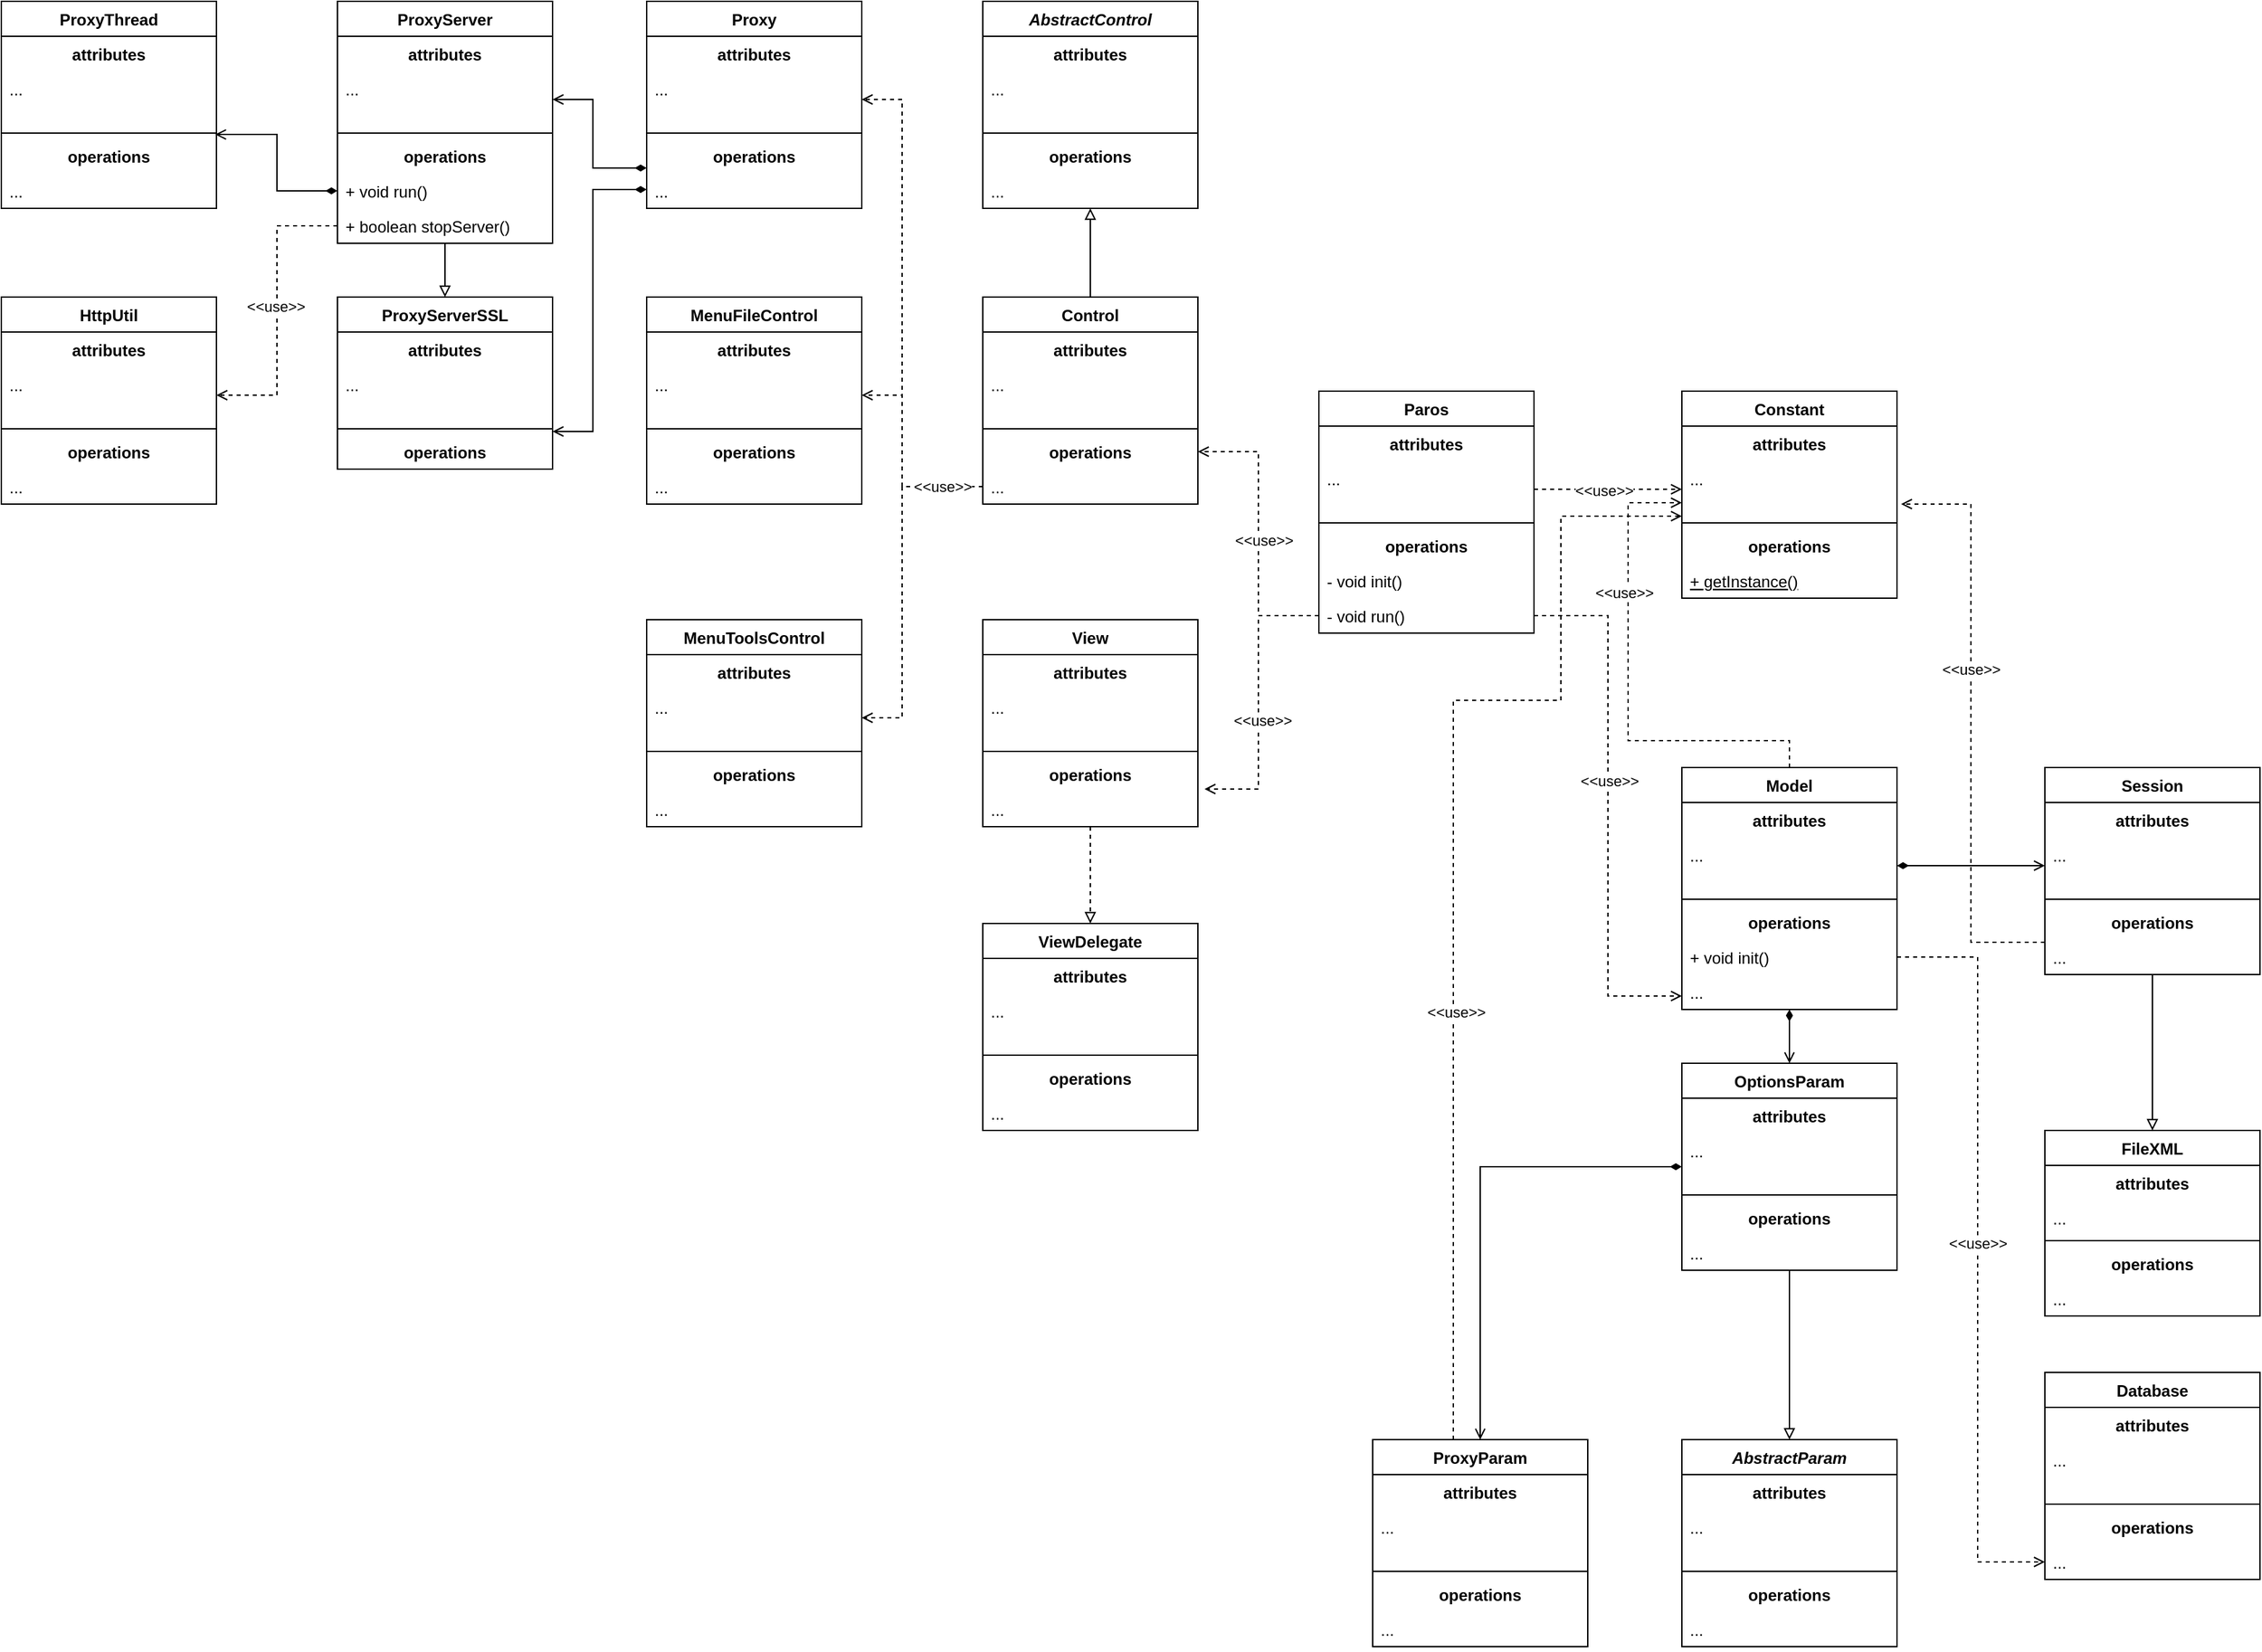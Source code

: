 <mxfile version="15.2.5" type="device"><diagram id="C5RBs43oDa-KdzZeNtuy" name="Page-1"><mxGraphModel dx="2840" dy="764" grid="1" gridSize="10" guides="1" tooltips="1" connect="1" arrows="1" fold="1" page="1" pageScale="1" pageWidth="827" pageHeight="1169" math="0" shadow="0"><root><mxCell id="WIyWlLk6GJQsqaUBKTNV-0"/><mxCell id="WIyWlLk6GJQsqaUBKTNV-1" parent="WIyWlLk6GJQsqaUBKTNV-0"/><mxCell id="csL2MOPnCVE3GumcMvt7-10" value="Paros" style="swimlane;fontStyle=1;align=center;verticalAlign=top;childLayout=stackLayout;horizontal=1;startSize=26;horizontalStack=0;resizeParent=1;resizeParentMax=0;resizeLast=0;collapsible=1;marginBottom=0;" parent="WIyWlLk6GJQsqaUBKTNV-1" vertex="1"><mxGeometry x="40" y="330" width="160" height="180" as="geometry"/></mxCell><mxCell id="csL2MOPnCVE3GumcMvt7-14" value="attributes" style="text;align=center;fontStyle=1;verticalAlign=middle;spacingLeft=3;spacingRight=3;strokeColor=none;rotatable=0;points=[[0,0.5],[1,0.5]];portConstraint=eastwest;" parent="csL2MOPnCVE3GumcMvt7-10" vertex="1"><mxGeometry y="26" width="160" height="26" as="geometry"/></mxCell><mxCell id="csL2MOPnCVE3GumcMvt7-18" value="..." style="text;strokeColor=none;fillColor=none;align=left;verticalAlign=top;spacingLeft=4;spacingRight=4;overflow=hidden;rotatable=0;points=[[0,0.5],[1,0.5]];portConstraint=eastwest;" parent="csL2MOPnCVE3GumcMvt7-10" vertex="1"><mxGeometry y="52" width="160" height="42" as="geometry"/></mxCell><mxCell id="csL2MOPnCVE3GumcMvt7-23" value="" style="line;strokeWidth=1;fillColor=none;align=left;verticalAlign=middle;spacingTop=-1;spacingLeft=3;spacingRight=3;rotatable=0;labelPosition=right;points=[];portConstraint=eastwest;" parent="csL2MOPnCVE3GumcMvt7-10" vertex="1"><mxGeometry y="94" width="160" height="8" as="geometry"/></mxCell><mxCell id="csL2MOPnCVE3GumcMvt7-33" value="operations" style="text;align=center;fontStyle=1;verticalAlign=middle;spacingLeft=3;spacingRight=3;strokeColor=none;rotatable=0;points=[[0,0.5],[1,0.5]];portConstraint=eastwest;" parent="csL2MOPnCVE3GumcMvt7-10" vertex="1"><mxGeometry y="102" width="160" height="26" as="geometry"/></mxCell><mxCell id="csL2MOPnCVE3GumcMvt7-32" value="- void init()" style="text;strokeColor=none;fillColor=none;align=left;verticalAlign=top;spacingLeft=4;spacingRight=4;overflow=hidden;rotatable=0;points=[[0,0.5],[1,0.5]];portConstraint=eastwest;" parent="csL2MOPnCVE3GumcMvt7-10" vertex="1"><mxGeometry y="128" width="160" height="26" as="geometry"/></mxCell><mxCell id="csL2MOPnCVE3GumcMvt7-34" value="- void run()" style="text;strokeColor=none;fillColor=none;align=left;verticalAlign=top;spacingLeft=4;spacingRight=4;overflow=hidden;rotatable=0;points=[[0,0.5],[1,0.5]];portConstraint=eastwest;" parent="csL2MOPnCVE3GumcMvt7-10" vertex="1"><mxGeometry y="154" width="160" height="26" as="geometry"/></mxCell><mxCell id="csL2MOPnCVE3GumcMvt7-36" value="Constant" style="swimlane;fontStyle=1;align=center;verticalAlign=top;childLayout=stackLayout;horizontal=1;startSize=26;horizontalStack=0;resizeParent=1;resizeParentMax=0;resizeLast=0;collapsible=1;marginBottom=0;" parent="WIyWlLk6GJQsqaUBKTNV-1" vertex="1"><mxGeometry x="310" y="330" width="160" height="154" as="geometry"/></mxCell><mxCell id="csL2MOPnCVE3GumcMvt7-37" value="attributes" style="text;align=center;fontStyle=1;verticalAlign=middle;spacingLeft=3;spacingRight=3;strokeColor=none;rotatable=0;points=[[0,0.5],[1,0.5]];portConstraint=eastwest;" parent="csL2MOPnCVE3GumcMvt7-36" vertex="1"><mxGeometry y="26" width="160" height="26" as="geometry"/></mxCell><mxCell id="csL2MOPnCVE3GumcMvt7-39" value="..." style="text;strokeColor=none;fillColor=none;align=left;verticalAlign=top;spacingLeft=4;spacingRight=4;overflow=hidden;rotatable=0;points=[[0,0.5],[1,0.5]];portConstraint=eastwest;" parent="csL2MOPnCVE3GumcMvt7-36" vertex="1"><mxGeometry y="52" width="160" height="42" as="geometry"/></mxCell><mxCell id="csL2MOPnCVE3GumcMvt7-40" value="" style="line;strokeWidth=1;fillColor=none;align=left;verticalAlign=middle;spacingTop=-1;spacingLeft=3;spacingRight=3;rotatable=0;labelPosition=right;points=[];portConstraint=eastwest;" parent="csL2MOPnCVE3GumcMvt7-36" vertex="1"><mxGeometry y="94" width="160" height="8" as="geometry"/></mxCell><mxCell id="csL2MOPnCVE3GumcMvt7-41" value="operations" style="text;align=center;fontStyle=1;verticalAlign=middle;spacingLeft=3;spacingRight=3;strokeColor=none;rotatable=0;points=[[0,0.5],[1,0.5]];portConstraint=eastwest;" parent="csL2MOPnCVE3GumcMvt7-36" vertex="1"><mxGeometry y="102" width="160" height="26" as="geometry"/></mxCell><mxCell id="csL2MOPnCVE3GumcMvt7-42" value="+ getInstance()" style="text;strokeColor=none;fillColor=none;align=left;verticalAlign=top;spacingLeft=4;spacingRight=4;overflow=hidden;rotatable=0;points=[[0,0.5],[1,0.5]];portConstraint=eastwest;fontStyle=4" parent="csL2MOPnCVE3GumcMvt7-36" vertex="1"><mxGeometry y="128" width="160" height="26" as="geometry"/></mxCell><mxCell id="csL2MOPnCVE3GumcMvt7-44" style="edgeStyle=orthogonalEdgeStyle;rounded=0;orthogonalLoop=1;jettySize=auto;html=1;entryX=0;entryY=0.5;entryDx=0;entryDy=0;dashed=1;endArrow=open;endFill=0;" parent="WIyWlLk6GJQsqaUBKTNV-1" source="csL2MOPnCVE3GumcMvt7-18" target="csL2MOPnCVE3GumcMvt7-39" edge="1"><mxGeometry relative="1" as="geometry"/></mxCell><mxCell id="csL2MOPnCVE3GumcMvt7-45" value="&amp;lt;&amp;lt;use&amp;gt;&amp;gt;" style="edgeLabel;html=1;align=center;verticalAlign=middle;resizable=0;points=[];" parent="csL2MOPnCVE3GumcMvt7-44" vertex="1" connectable="0"><mxGeometry x="-0.054" y="-1" relative="1" as="geometry"><mxPoint as="offset"/></mxGeometry></mxCell><mxCell id="csL2MOPnCVE3GumcMvt7-91" style="edgeStyle=orthogonalEdgeStyle;rounded=0;orthogonalLoop=1;jettySize=auto;html=1;entryX=0.5;entryY=0;entryDx=0;entryDy=0;startArrow=diamondThin;startFill=1;endArrow=open;endFill=0;" parent="WIyWlLk6GJQsqaUBKTNV-1" source="csL2MOPnCVE3GumcMvt7-46" target="csL2MOPnCVE3GumcMvt7-83" edge="1"><mxGeometry relative="1" as="geometry"/></mxCell><mxCell id="csL2MOPnCVE3GumcMvt7-92" style="edgeStyle=orthogonalEdgeStyle;rounded=0;orthogonalLoop=1;jettySize=auto;html=1;startArrow=none;startFill=0;endArrow=open;endFill=0;dashed=1;" parent="WIyWlLk6GJQsqaUBKTNV-1" source="csL2MOPnCVE3GumcMvt7-46" edge="1"><mxGeometry relative="1" as="geometry"><mxPoint x="310" y="413" as="targetPoint"/><Array as="points"><mxPoint x="390" y="590"/><mxPoint x="270" y="590"/><mxPoint x="270" y="413"/></Array></mxGeometry></mxCell><mxCell id="csL2MOPnCVE3GumcMvt7-94" value="&amp;lt;&amp;lt;use&amp;gt;&amp;gt;" style="edgeLabel;html=1;align=center;verticalAlign=middle;resizable=0;points=[];" parent="csL2MOPnCVE3GumcMvt7-92" vertex="1" connectable="0"><mxGeometry x="0.503" y="3" relative="1" as="geometry"><mxPoint y="18" as="offset"/></mxGeometry></mxCell><mxCell id="csL2MOPnCVE3GumcMvt7-46" value="Model" style="swimlane;fontStyle=1;align=center;verticalAlign=top;childLayout=stackLayout;horizontal=1;startSize=26;horizontalStack=0;resizeParent=1;resizeParentMax=0;resizeLast=0;collapsible=1;marginBottom=0;" parent="WIyWlLk6GJQsqaUBKTNV-1" vertex="1"><mxGeometry x="310" y="610" width="160" height="180" as="geometry"/></mxCell><mxCell id="csL2MOPnCVE3GumcMvt7-47" value="attributes" style="text;align=center;fontStyle=1;verticalAlign=middle;spacingLeft=3;spacingRight=3;strokeColor=none;rotatable=0;points=[[0,0.5],[1,0.5]];portConstraint=eastwest;" parent="csL2MOPnCVE3GumcMvt7-46" vertex="1"><mxGeometry y="26" width="160" height="26" as="geometry"/></mxCell><mxCell id="csL2MOPnCVE3GumcMvt7-49" value="..." style="text;strokeColor=none;fillColor=none;align=left;verticalAlign=top;spacingLeft=4;spacingRight=4;overflow=hidden;rotatable=0;points=[[0,0.5],[1,0.5]];portConstraint=eastwest;" parent="csL2MOPnCVE3GumcMvt7-46" vertex="1"><mxGeometry y="52" width="160" height="42" as="geometry"/></mxCell><mxCell id="csL2MOPnCVE3GumcMvt7-50" value="" style="line;strokeWidth=1;fillColor=none;align=left;verticalAlign=middle;spacingTop=-1;spacingLeft=3;spacingRight=3;rotatable=0;labelPosition=right;points=[];portConstraint=eastwest;" parent="csL2MOPnCVE3GumcMvt7-46" vertex="1"><mxGeometry y="94" width="160" height="8" as="geometry"/></mxCell><mxCell id="csL2MOPnCVE3GumcMvt7-51" value="operations" style="text;align=center;fontStyle=1;verticalAlign=middle;spacingLeft=3;spacingRight=3;strokeColor=none;rotatable=0;points=[[0,0.5],[1,0.5]];portConstraint=eastwest;" parent="csL2MOPnCVE3GumcMvt7-46" vertex="1"><mxGeometry y="102" width="160" height="26" as="geometry"/></mxCell><mxCell id="csL2MOPnCVE3GumcMvt7-52" value="+ void init()" style="text;strokeColor=none;fillColor=none;align=left;verticalAlign=top;spacingLeft=4;spacingRight=4;overflow=hidden;rotatable=0;points=[[0,0.5],[1,0.5]];portConstraint=eastwest;fontStyle=0" parent="csL2MOPnCVE3GumcMvt7-46" vertex="1"><mxGeometry y="128" width="160" height="26" as="geometry"/></mxCell><mxCell id="csL2MOPnCVE3GumcMvt7-104" value="..." style="text;strokeColor=none;fillColor=none;align=left;verticalAlign=top;spacingLeft=4;spacingRight=4;overflow=hidden;rotatable=0;points=[[0,0.5],[1,0.5]];portConstraint=eastwest;fontStyle=0" parent="csL2MOPnCVE3GumcMvt7-46" vertex="1"><mxGeometry y="154" width="160" height="26" as="geometry"/></mxCell><mxCell id="csL2MOPnCVE3GumcMvt7-54" style="edgeStyle=orthogonalEdgeStyle;rounded=0;orthogonalLoop=1;jettySize=auto;html=1;dashed=1;endArrow=open;endFill=0;" parent="WIyWlLk6GJQsqaUBKTNV-1" source="csL2MOPnCVE3GumcMvt7-34" edge="1"><mxGeometry relative="1" as="geometry"><mxPoint x="310" y="780" as="targetPoint"/><Array as="points"><mxPoint x="255" y="497"/><mxPoint x="255" y="780"/><mxPoint x="310" y="780"/></Array></mxGeometry></mxCell><mxCell id="csL2MOPnCVE3GumcMvt7-55" value="&amp;lt;&amp;lt;use&amp;gt;&amp;gt;" style="edgeLabel;html=1;align=center;verticalAlign=middle;resizable=0;points=[];" parent="csL2MOPnCVE3GumcMvt7-54" vertex="1" connectable="0"><mxGeometry x="-0.093" y="1" relative="1" as="geometry"><mxPoint as="offset"/></mxGeometry></mxCell><mxCell id="csL2MOPnCVE3GumcMvt7-82" style="edgeStyle=orthogonalEdgeStyle;rounded=0;orthogonalLoop=1;jettySize=auto;html=1;entryX=0.5;entryY=0;entryDx=0;entryDy=0;startArrow=none;startFill=0;endArrow=block;endFill=0;" parent="WIyWlLk6GJQsqaUBKTNV-1" source="csL2MOPnCVE3GumcMvt7-65" target="csL2MOPnCVE3GumcMvt7-74" edge="1"><mxGeometry relative="1" as="geometry"/></mxCell><mxCell id="csL2MOPnCVE3GumcMvt7-65" value="Session" style="swimlane;fontStyle=1;align=center;verticalAlign=top;childLayout=stackLayout;horizontal=1;startSize=26;horizontalStack=0;resizeParent=1;resizeParentMax=0;resizeLast=0;collapsible=1;marginBottom=0;" parent="WIyWlLk6GJQsqaUBKTNV-1" vertex="1"><mxGeometry x="580" y="610" width="160" height="154" as="geometry"/></mxCell><mxCell id="csL2MOPnCVE3GumcMvt7-66" value="attributes" style="text;align=center;fontStyle=1;verticalAlign=middle;spacingLeft=3;spacingRight=3;strokeColor=none;rotatable=0;points=[[0,0.5],[1,0.5]];portConstraint=eastwest;" parent="csL2MOPnCVE3GumcMvt7-65" vertex="1"><mxGeometry y="26" width="160" height="26" as="geometry"/></mxCell><mxCell id="csL2MOPnCVE3GumcMvt7-68" value="..." style="text;strokeColor=none;fillColor=none;align=left;verticalAlign=top;spacingLeft=4;spacingRight=4;overflow=hidden;rotatable=0;points=[[0,0.5],[1,0.5]];portConstraint=eastwest;" parent="csL2MOPnCVE3GumcMvt7-65" vertex="1"><mxGeometry y="52" width="160" height="42" as="geometry"/></mxCell><mxCell id="csL2MOPnCVE3GumcMvt7-69" value="" style="line;strokeWidth=1;fillColor=none;align=left;verticalAlign=middle;spacingTop=-1;spacingLeft=3;spacingRight=3;rotatable=0;labelPosition=right;points=[];portConstraint=eastwest;" parent="csL2MOPnCVE3GumcMvt7-65" vertex="1"><mxGeometry y="94" width="160" height="8" as="geometry"/></mxCell><mxCell id="csL2MOPnCVE3GumcMvt7-70" value="operations" style="text;align=center;fontStyle=1;verticalAlign=middle;spacingLeft=3;spacingRight=3;strokeColor=none;rotatable=0;points=[[0,0.5],[1,0.5]];portConstraint=eastwest;" parent="csL2MOPnCVE3GumcMvt7-65" vertex="1"><mxGeometry y="102" width="160" height="26" as="geometry"/></mxCell><mxCell id="csL2MOPnCVE3GumcMvt7-71" value="..." style="text;strokeColor=none;fillColor=none;align=left;verticalAlign=top;spacingLeft=4;spacingRight=4;overflow=hidden;rotatable=0;points=[[0,0.5],[1,0.5]];portConstraint=eastwest;" parent="csL2MOPnCVE3GumcMvt7-65" vertex="1"><mxGeometry y="128" width="160" height="26" as="geometry"/></mxCell><mxCell id="csL2MOPnCVE3GumcMvt7-73" style="edgeStyle=orthogonalEdgeStyle;rounded=0;orthogonalLoop=1;jettySize=auto;html=1;entryX=0;entryY=0.5;entryDx=0;entryDy=0;endArrow=open;endFill=0;startArrow=diamondThin;startFill=1;" parent="WIyWlLk6GJQsqaUBKTNV-1" source="csL2MOPnCVE3GumcMvt7-49" target="csL2MOPnCVE3GumcMvt7-68" edge="1"><mxGeometry relative="1" as="geometry"/></mxCell><mxCell id="csL2MOPnCVE3GumcMvt7-74" value="FileXML" style="swimlane;fontStyle=1;align=center;verticalAlign=top;childLayout=stackLayout;horizontal=1;startSize=26;horizontalStack=0;resizeParent=1;resizeParentMax=0;resizeLast=0;collapsible=1;marginBottom=0;" parent="WIyWlLk6GJQsqaUBKTNV-1" vertex="1"><mxGeometry x="580" y="880" width="160" height="138" as="geometry"/></mxCell><mxCell id="csL2MOPnCVE3GumcMvt7-75" value="attributes" style="text;align=center;fontStyle=1;verticalAlign=middle;spacingLeft=3;spacingRight=3;strokeColor=none;rotatable=0;points=[[0,0.5],[1,0.5]];portConstraint=eastwest;" parent="csL2MOPnCVE3GumcMvt7-74" vertex="1"><mxGeometry y="26" width="160" height="26" as="geometry"/></mxCell><mxCell id="csL2MOPnCVE3GumcMvt7-76" value="..." style="text;strokeColor=none;fillColor=none;align=left;verticalAlign=top;spacingLeft=4;spacingRight=4;overflow=hidden;rotatable=0;points=[[0,0.5],[1,0.5]];portConstraint=eastwest;" parent="csL2MOPnCVE3GumcMvt7-74" vertex="1"><mxGeometry y="52" width="160" height="26" as="geometry"/></mxCell><mxCell id="csL2MOPnCVE3GumcMvt7-78" value="" style="line;strokeWidth=1;fillColor=none;align=left;verticalAlign=middle;spacingTop=-1;spacingLeft=3;spacingRight=3;rotatable=0;labelPosition=right;points=[];portConstraint=eastwest;" parent="csL2MOPnCVE3GumcMvt7-74" vertex="1"><mxGeometry y="78" width="160" height="8" as="geometry"/></mxCell><mxCell id="csL2MOPnCVE3GumcMvt7-79" value="operations" style="text;align=center;fontStyle=1;verticalAlign=middle;spacingLeft=3;spacingRight=3;strokeColor=none;rotatable=0;points=[[0,0.5],[1,0.5]];portConstraint=eastwest;" parent="csL2MOPnCVE3GumcMvt7-74" vertex="1"><mxGeometry y="86" width="160" height="26" as="geometry"/></mxCell><mxCell id="csL2MOPnCVE3GumcMvt7-81" value="..." style="text;strokeColor=none;fillColor=none;align=left;verticalAlign=top;spacingLeft=4;spacingRight=4;overflow=hidden;rotatable=0;points=[[0,0.5],[1,0.5]];portConstraint=eastwest;" parent="csL2MOPnCVE3GumcMvt7-74" vertex="1"><mxGeometry y="112" width="160" height="26" as="geometry"/></mxCell><mxCell id="csL2MOPnCVE3GumcMvt7-116" style="edgeStyle=orthogonalEdgeStyle;rounded=0;orthogonalLoop=1;jettySize=auto;html=1;entryX=0.5;entryY=0;entryDx=0;entryDy=0;startArrow=none;startFill=0;endArrow=block;endFill=0;" parent="WIyWlLk6GJQsqaUBKTNV-1" source="csL2MOPnCVE3GumcMvt7-83" target="csL2MOPnCVE3GumcMvt7-108" edge="1"><mxGeometry relative="1" as="geometry"/></mxCell><mxCell id="csL2MOPnCVE3GumcMvt7-126" style="edgeStyle=orthogonalEdgeStyle;rounded=0;orthogonalLoop=1;jettySize=auto;html=1;entryX=0.5;entryY=0;entryDx=0;entryDy=0;startArrow=diamondThin;startFill=1;endArrow=open;endFill=0;" parent="WIyWlLk6GJQsqaUBKTNV-1" source="csL2MOPnCVE3GumcMvt7-83" target="csL2MOPnCVE3GumcMvt7-118" edge="1"><mxGeometry relative="1" as="geometry"/></mxCell><mxCell id="csL2MOPnCVE3GumcMvt7-83" value="OptionsParam" style="swimlane;fontStyle=1;align=center;verticalAlign=top;childLayout=stackLayout;horizontal=1;startSize=26;horizontalStack=0;resizeParent=1;resizeParentMax=0;resizeLast=0;collapsible=1;marginBottom=0;" parent="WIyWlLk6GJQsqaUBKTNV-1" vertex="1"><mxGeometry x="310" y="830" width="160" height="154" as="geometry"/></mxCell><mxCell id="csL2MOPnCVE3GumcMvt7-84" value="attributes" style="text;align=center;fontStyle=1;verticalAlign=middle;spacingLeft=3;spacingRight=3;strokeColor=none;rotatable=0;points=[[0,0.5],[1,0.5]];portConstraint=eastwest;" parent="csL2MOPnCVE3GumcMvt7-83" vertex="1"><mxGeometry y="26" width="160" height="26" as="geometry"/></mxCell><mxCell id="csL2MOPnCVE3GumcMvt7-86" value="..." style="text;strokeColor=none;fillColor=none;align=left;verticalAlign=top;spacingLeft=4;spacingRight=4;overflow=hidden;rotatable=0;points=[[0,0.5],[1,0.5]];portConstraint=eastwest;" parent="csL2MOPnCVE3GumcMvt7-83" vertex="1"><mxGeometry y="52" width="160" height="42" as="geometry"/></mxCell><mxCell id="csL2MOPnCVE3GumcMvt7-87" value="" style="line;strokeWidth=1;fillColor=none;align=left;verticalAlign=middle;spacingTop=-1;spacingLeft=3;spacingRight=3;rotatable=0;labelPosition=right;points=[];portConstraint=eastwest;" parent="csL2MOPnCVE3GumcMvt7-83" vertex="1"><mxGeometry y="94" width="160" height="8" as="geometry"/></mxCell><mxCell id="csL2MOPnCVE3GumcMvt7-88" value="operations" style="text;align=center;fontStyle=1;verticalAlign=middle;spacingLeft=3;spacingRight=3;strokeColor=none;rotatable=0;points=[[0,0.5],[1,0.5]];portConstraint=eastwest;" parent="csL2MOPnCVE3GumcMvt7-83" vertex="1"><mxGeometry y="102" width="160" height="26" as="geometry"/></mxCell><mxCell id="csL2MOPnCVE3GumcMvt7-89" value="..." style="text;strokeColor=none;fillColor=none;align=left;verticalAlign=top;spacingLeft=4;spacingRight=4;overflow=hidden;rotatable=0;points=[[0,0.5],[1,0.5]];portConstraint=eastwest;" parent="csL2MOPnCVE3GumcMvt7-83" vertex="1"><mxGeometry y="128" width="160" height="26" as="geometry"/></mxCell><mxCell id="csL2MOPnCVE3GumcMvt7-95" value="Database" style="swimlane;fontStyle=1;align=center;verticalAlign=top;childLayout=stackLayout;horizontal=1;startSize=26;horizontalStack=0;resizeParent=1;resizeParentMax=0;resizeLast=0;collapsible=1;marginBottom=0;" parent="WIyWlLk6GJQsqaUBKTNV-1" vertex="1"><mxGeometry x="580" y="1060" width="160" height="154" as="geometry"/></mxCell><mxCell id="csL2MOPnCVE3GumcMvt7-96" value="attributes" style="text;align=center;fontStyle=1;verticalAlign=middle;spacingLeft=3;spacingRight=3;strokeColor=none;rotatable=0;points=[[0,0.5],[1,0.5]];portConstraint=eastwest;" parent="csL2MOPnCVE3GumcMvt7-95" vertex="1"><mxGeometry y="26" width="160" height="26" as="geometry"/></mxCell><mxCell id="csL2MOPnCVE3GumcMvt7-98" value="..." style="text;strokeColor=none;fillColor=none;align=left;verticalAlign=top;spacingLeft=4;spacingRight=4;overflow=hidden;rotatable=0;points=[[0,0.5],[1,0.5]];portConstraint=eastwest;" parent="csL2MOPnCVE3GumcMvt7-95" vertex="1"><mxGeometry y="52" width="160" height="42" as="geometry"/></mxCell><mxCell id="csL2MOPnCVE3GumcMvt7-99" value="" style="line;strokeWidth=1;fillColor=none;align=left;verticalAlign=middle;spacingTop=-1;spacingLeft=3;spacingRight=3;rotatable=0;labelPosition=right;points=[];portConstraint=eastwest;" parent="csL2MOPnCVE3GumcMvt7-95" vertex="1"><mxGeometry y="94" width="160" height="8" as="geometry"/></mxCell><mxCell id="csL2MOPnCVE3GumcMvt7-100" value="operations" style="text;align=center;fontStyle=1;verticalAlign=middle;spacingLeft=3;spacingRight=3;strokeColor=none;rotatable=0;points=[[0,0.5],[1,0.5]];portConstraint=eastwest;" parent="csL2MOPnCVE3GumcMvt7-95" vertex="1"><mxGeometry y="102" width="160" height="26" as="geometry"/></mxCell><mxCell id="csL2MOPnCVE3GumcMvt7-101" value="..." style="text;strokeColor=none;fillColor=none;align=left;verticalAlign=top;spacingLeft=4;spacingRight=4;overflow=hidden;rotatable=0;points=[[0,0.5],[1,0.5]];portConstraint=eastwest;" parent="csL2MOPnCVE3GumcMvt7-95" vertex="1"><mxGeometry y="128" width="160" height="26" as="geometry"/></mxCell><mxCell id="csL2MOPnCVE3GumcMvt7-103" style="edgeStyle=orthogonalEdgeStyle;rounded=0;orthogonalLoop=1;jettySize=auto;html=1;entryX=0;entryY=0.5;entryDx=0;entryDy=0;startArrow=none;startFill=0;endArrow=open;endFill=0;dashed=1;" parent="WIyWlLk6GJQsqaUBKTNV-1" source="csL2MOPnCVE3GumcMvt7-52" target="csL2MOPnCVE3GumcMvt7-101" edge="1"><mxGeometry relative="1" as="geometry"><Array as="points"><mxPoint x="530" y="751"/><mxPoint x="530" y="1201"/></Array></mxGeometry></mxCell><mxCell id="csL2MOPnCVE3GumcMvt7-105" value="&amp;lt;&amp;lt;use&amp;gt;&amp;gt;" style="edgeLabel;html=1;align=center;verticalAlign=middle;resizable=0;points=[];" parent="csL2MOPnCVE3GumcMvt7-103" vertex="1" connectable="0"><mxGeometry x="-0.027" relative="1" as="geometry"><mxPoint as="offset"/></mxGeometry></mxCell><mxCell id="csL2MOPnCVE3GumcMvt7-106" style="edgeStyle=orthogonalEdgeStyle;rounded=0;orthogonalLoop=1;jettySize=auto;html=1;entryX=1.019;entryY=0.762;entryDx=0;entryDy=0;entryPerimeter=0;dashed=1;startArrow=none;startFill=0;endArrow=open;endFill=0;" parent="WIyWlLk6GJQsqaUBKTNV-1" source="csL2MOPnCVE3GumcMvt7-71" target="csL2MOPnCVE3GumcMvt7-39" edge="1"><mxGeometry relative="1" as="geometry"><Array as="points"><mxPoint x="525" y="740"/><mxPoint x="525" y="414"/></Array></mxGeometry></mxCell><mxCell id="csL2MOPnCVE3GumcMvt7-107" value="&amp;lt;&amp;lt;use&amp;gt;&amp;gt;" style="edgeLabel;html=1;align=center;verticalAlign=middle;resizable=0;points=[];" parent="csL2MOPnCVE3GumcMvt7-106" vertex="1" connectable="0"><mxGeometry x="0.192" relative="1" as="geometry"><mxPoint as="offset"/></mxGeometry></mxCell><mxCell id="csL2MOPnCVE3GumcMvt7-108" value="AbstractParam" style="swimlane;fontStyle=3;align=center;verticalAlign=top;childLayout=stackLayout;horizontal=1;startSize=26;horizontalStack=0;resizeParent=1;resizeParentMax=0;resizeLast=0;collapsible=1;marginBottom=0;" parent="WIyWlLk6GJQsqaUBKTNV-1" vertex="1"><mxGeometry x="310" y="1110" width="160" height="154" as="geometry"/></mxCell><mxCell id="csL2MOPnCVE3GumcMvt7-109" value="attributes" style="text;align=center;fontStyle=1;verticalAlign=middle;spacingLeft=3;spacingRight=3;strokeColor=none;rotatable=0;points=[[0,0.5],[1,0.5]];portConstraint=eastwest;" parent="csL2MOPnCVE3GumcMvt7-108" vertex="1"><mxGeometry y="26" width="160" height="26" as="geometry"/></mxCell><mxCell id="csL2MOPnCVE3GumcMvt7-111" value="..." style="text;strokeColor=none;fillColor=none;align=left;verticalAlign=top;spacingLeft=4;spacingRight=4;overflow=hidden;rotatable=0;points=[[0,0.5],[1,0.5]];portConstraint=eastwest;" parent="csL2MOPnCVE3GumcMvt7-108" vertex="1"><mxGeometry y="52" width="160" height="42" as="geometry"/></mxCell><mxCell id="csL2MOPnCVE3GumcMvt7-112" value="" style="line;strokeWidth=1;fillColor=none;align=left;verticalAlign=middle;spacingTop=-1;spacingLeft=3;spacingRight=3;rotatable=0;labelPosition=right;points=[];portConstraint=eastwest;" parent="csL2MOPnCVE3GumcMvt7-108" vertex="1"><mxGeometry y="94" width="160" height="8" as="geometry"/></mxCell><mxCell id="csL2MOPnCVE3GumcMvt7-113" value="operations" style="text;align=center;fontStyle=1;verticalAlign=middle;spacingLeft=3;spacingRight=3;strokeColor=none;rotatable=0;points=[[0,0.5],[1,0.5]];portConstraint=eastwest;" parent="csL2MOPnCVE3GumcMvt7-108" vertex="1"><mxGeometry y="102" width="160" height="26" as="geometry"/></mxCell><mxCell id="csL2MOPnCVE3GumcMvt7-114" value="..." style="text;strokeColor=none;fillColor=none;align=left;verticalAlign=top;spacingLeft=4;spacingRight=4;overflow=hidden;rotatable=0;points=[[0,0.5],[1,0.5]];portConstraint=eastwest;" parent="csL2MOPnCVE3GumcMvt7-108" vertex="1"><mxGeometry y="128" width="160" height="26" as="geometry"/></mxCell><mxCell id="csL2MOPnCVE3GumcMvt7-127" style="edgeStyle=orthogonalEdgeStyle;rounded=0;orthogonalLoop=1;jettySize=auto;html=1;entryX=0;entryY=0.976;entryDx=0;entryDy=0;entryPerimeter=0;startArrow=none;startFill=0;endArrow=open;endFill=0;dashed=1;" parent="WIyWlLk6GJQsqaUBKTNV-1" source="csL2MOPnCVE3GumcMvt7-118" target="csL2MOPnCVE3GumcMvt7-39" edge="1"><mxGeometry relative="1" as="geometry"><Array as="points"><mxPoint x="140" y="560"/><mxPoint x="220" y="560"/><mxPoint x="220" y="423"/></Array></mxGeometry></mxCell><mxCell id="csL2MOPnCVE3GumcMvt7-128" value="&amp;lt;&amp;lt;use&amp;gt;&amp;gt;" style="edgeLabel;html=1;align=center;verticalAlign=middle;resizable=0;points=[];" parent="csL2MOPnCVE3GumcMvt7-127" vertex="1" connectable="0"><mxGeometry x="-0.258" y="-2" relative="1" as="geometry"><mxPoint as="offset"/></mxGeometry></mxCell><mxCell id="csL2MOPnCVE3GumcMvt7-118" value="ProxyParam" style="swimlane;fontStyle=1;align=center;verticalAlign=top;childLayout=stackLayout;horizontal=1;startSize=26;horizontalStack=0;resizeParent=1;resizeParentMax=0;resizeLast=0;collapsible=1;marginBottom=0;" parent="WIyWlLk6GJQsqaUBKTNV-1" vertex="1"><mxGeometry x="80" y="1110" width="160" height="154" as="geometry"/></mxCell><mxCell id="csL2MOPnCVE3GumcMvt7-119" value="attributes" style="text;align=center;fontStyle=1;verticalAlign=middle;spacingLeft=3;spacingRight=3;strokeColor=none;rotatable=0;points=[[0,0.5],[1,0.5]];portConstraint=eastwest;" parent="csL2MOPnCVE3GumcMvt7-118" vertex="1"><mxGeometry y="26" width="160" height="26" as="geometry"/></mxCell><mxCell id="csL2MOPnCVE3GumcMvt7-121" value="..." style="text;strokeColor=none;fillColor=none;align=left;verticalAlign=top;spacingLeft=4;spacingRight=4;overflow=hidden;rotatable=0;points=[[0,0.5],[1,0.5]];portConstraint=eastwest;" parent="csL2MOPnCVE3GumcMvt7-118" vertex="1"><mxGeometry y="52" width="160" height="42" as="geometry"/></mxCell><mxCell id="csL2MOPnCVE3GumcMvt7-122" value="" style="line;strokeWidth=1;fillColor=none;align=left;verticalAlign=middle;spacingTop=-1;spacingLeft=3;spacingRight=3;rotatable=0;labelPosition=right;points=[];portConstraint=eastwest;" parent="csL2MOPnCVE3GumcMvt7-118" vertex="1"><mxGeometry y="94" width="160" height="8" as="geometry"/></mxCell><mxCell id="csL2MOPnCVE3GumcMvt7-123" value="operations" style="text;align=center;fontStyle=1;verticalAlign=middle;spacingLeft=3;spacingRight=3;strokeColor=none;rotatable=0;points=[[0,0.5],[1,0.5]];portConstraint=eastwest;" parent="csL2MOPnCVE3GumcMvt7-118" vertex="1"><mxGeometry y="102" width="160" height="26" as="geometry"/></mxCell><mxCell id="csL2MOPnCVE3GumcMvt7-125" value="..." style="text;strokeColor=none;fillColor=none;align=left;verticalAlign=top;spacingLeft=4;spacingRight=4;overflow=hidden;rotatable=0;points=[[0,0.5],[1,0.5]];portConstraint=eastwest;" parent="csL2MOPnCVE3GumcMvt7-118" vertex="1"><mxGeometry y="128" width="160" height="26" as="geometry"/></mxCell><mxCell id="csL2MOPnCVE3GumcMvt7-162" style="edgeStyle=orthogonalEdgeStyle;rounded=0;orthogonalLoop=1;jettySize=auto;html=1;startArrow=none;startFill=0;endArrow=block;endFill=0;" parent="WIyWlLk6GJQsqaUBKTNV-1" source="csL2MOPnCVE3GumcMvt7-139" edge="1"><mxGeometry relative="1" as="geometry"><mxPoint x="-130" y="194" as="targetPoint"/></mxGeometry></mxCell><mxCell id="csL2MOPnCVE3GumcMvt7-139" value="Control" style="swimlane;fontStyle=1;align=center;verticalAlign=top;childLayout=stackLayout;horizontal=1;startSize=26;horizontalStack=0;resizeParent=1;resizeParentMax=0;resizeLast=0;collapsible=1;marginBottom=0;" parent="WIyWlLk6GJQsqaUBKTNV-1" vertex="1"><mxGeometry x="-210" y="260" width="160" height="154" as="geometry"/></mxCell><mxCell id="csL2MOPnCVE3GumcMvt7-140" value="attributes" style="text;align=center;fontStyle=1;verticalAlign=middle;spacingLeft=3;spacingRight=3;strokeColor=none;rotatable=0;points=[[0,0.5],[1,0.5]];portConstraint=eastwest;" parent="csL2MOPnCVE3GumcMvt7-139" vertex="1"><mxGeometry y="26" width="160" height="26" as="geometry"/></mxCell><mxCell id="csL2MOPnCVE3GumcMvt7-141" value="..." style="text;strokeColor=none;fillColor=none;align=left;verticalAlign=top;spacingLeft=4;spacingRight=4;overflow=hidden;rotatable=0;points=[[0,0.5],[1,0.5]];portConstraint=eastwest;" parent="csL2MOPnCVE3GumcMvt7-139" vertex="1"><mxGeometry y="52" width="160" height="42" as="geometry"/></mxCell><mxCell id="csL2MOPnCVE3GumcMvt7-142" value="" style="line;strokeWidth=1;fillColor=none;align=left;verticalAlign=middle;spacingTop=-1;spacingLeft=3;spacingRight=3;rotatable=0;labelPosition=right;points=[];portConstraint=eastwest;" parent="csL2MOPnCVE3GumcMvt7-139" vertex="1"><mxGeometry y="94" width="160" height="8" as="geometry"/></mxCell><mxCell id="csL2MOPnCVE3GumcMvt7-143" value="operations" style="text;align=center;fontStyle=1;verticalAlign=middle;spacingLeft=3;spacingRight=3;strokeColor=none;rotatable=0;points=[[0,0.5],[1,0.5]];portConstraint=eastwest;" parent="csL2MOPnCVE3GumcMvt7-139" vertex="1"><mxGeometry y="102" width="160" height="26" as="geometry"/></mxCell><mxCell id="csL2MOPnCVE3GumcMvt7-144" value="..." style="text;strokeColor=none;fillColor=none;align=left;verticalAlign=top;spacingLeft=4;spacingRight=4;overflow=hidden;rotatable=0;points=[[0,0.5],[1,0.5]];portConstraint=eastwest;" parent="csL2MOPnCVE3GumcMvt7-139" vertex="1"><mxGeometry y="128" width="160" height="26" as="geometry"/></mxCell><mxCell id="LfXcTOHv3da19glPkZFx-43" style="edgeStyle=orthogonalEdgeStyle;rounded=0;orthogonalLoop=1;jettySize=auto;html=1;entryX=0.5;entryY=0;entryDx=0;entryDy=0;dashed=1;startArrow=none;startFill=0;endArrow=block;endFill=0;" edge="1" parent="WIyWlLk6GJQsqaUBKTNV-1" source="csL2MOPnCVE3GumcMvt7-145" target="LfXcTOHv3da19glPkZFx-37"><mxGeometry relative="1" as="geometry"/></mxCell><mxCell id="csL2MOPnCVE3GumcMvt7-145" value="View" style="swimlane;fontStyle=1;align=center;verticalAlign=top;childLayout=stackLayout;horizontal=1;startSize=26;horizontalStack=0;resizeParent=1;resizeParentMax=0;resizeLast=0;collapsible=1;marginBottom=0;" parent="WIyWlLk6GJQsqaUBKTNV-1" vertex="1"><mxGeometry x="-210" y="500" width="160" height="154" as="geometry"/></mxCell><mxCell id="csL2MOPnCVE3GumcMvt7-146" value="attributes" style="text;align=center;fontStyle=1;verticalAlign=middle;spacingLeft=3;spacingRight=3;strokeColor=none;rotatable=0;points=[[0,0.5],[1,0.5]];portConstraint=eastwest;" parent="csL2MOPnCVE3GumcMvt7-145" vertex="1"><mxGeometry y="26" width="160" height="26" as="geometry"/></mxCell><mxCell id="csL2MOPnCVE3GumcMvt7-147" value="..." style="text;strokeColor=none;fillColor=none;align=left;verticalAlign=top;spacingLeft=4;spacingRight=4;overflow=hidden;rotatable=0;points=[[0,0.5],[1,0.5]];portConstraint=eastwest;" parent="csL2MOPnCVE3GumcMvt7-145" vertex="1"><mxGeometry y="52" width="160" height="42" as="geometry"/></mxCell><mxCell id="csL2MOPnCVE3GumcMvt7-148" value="" style="line;strokeWidth=1;fillColor=none;align=left;verticalAlign=middle;spacingTop=-1;spacingLeft=3;spacingRight=3;rotatable=0;labelPosition=right;points=[];portConstraint=eastwest;" parent="csL2MOPnCVE3GumcMvt7-145" vertex="1"><mxGeometry y="94" width="160" height="8" as="geometry"/></mxCell><mxCell id="csL2MOPnCVE3GumcMvt7-149" value="operations" style="text;align=center;fontStyle=1;verticalAlign=middle;spacingLeft=3;spacingRight=3;strokeColor=none;rotatable=0;points=[[0,0.5],[1,0.5]];portConstraint=eastwest;" parent="csL2MOPnCVE3GumcMvt7-145" vertex="1"><mxGeometry y="102" width="160" height="26" as="geometry"/></mxCell><mxCell id="csL2MOPnCVE3GumcMvt7-150" value="..." style="text;strokeColor=none;fillColor=none;align=left;verticalAlign=top;spacingLeft=4;spacingRight=4;overflow=hidden;rotatable=0;points=[[0,0.5],[1,0.5]];portConstraint=eastwest;" parent="csL2MOPnCVE3GumcMvt7-145" vertex="1"><mxGeometry y="128" width="160" height="26" as="geometry"/></mxCell><mxCell id="csL2MOPnCVE3GumcMvt7-152" style="edgeStyle=orthogonalEdgeStyle;rounded=0;orthogonalLoop=1;jettySize=auto;html=1;entryX=1;entryY=0.5;entryDx=0;entryDy=0;dashed=1;startArrow=none;startFill=0;endArrow=open;endFill=0;" parent="WIyWlLk6GJQsqaUBKTNV-1" source="csL2MOPnCVE3GumcMvt7-34" target="csL2MOPnCVE3GumcMvt7-143" edge="1"><mxGeometry relative="1" as="geometry"/></mxCell><mxCell id="csL2MOPnCVE3GumcMvt7-155" value="&amp;lt;&amp;lt;use&amp;gt;&amp;gt;" style="edgeLabel;html=1;align=center;verticalAlign=middle;resizable=0;points=[];" parent="csL2MOPnCVE3GumcMvt7-152" vertex="1" connectable="0"><mxGeometry x="-0.047" y="-4" relative="1" as="geometry"><mxPoint as="offset"/></mxGeometry></mxCell><mxCell id="csL2MOPnCVE3GumcMvt7-153" style="edgeStyle=orthogonalEdgeStyle;rounded=0;orthogonalLoop=1;jettySize=auto;html=1;entryX=1.031;entryY=-0.077;entryDx=0;entryDy=0;entryPerimeter=0;dashed=1;startArrow=none;startFill=0;endArrow=open;endFill=0;" parent="WIyWlLk6GJQsqaUBKTNV-1" source="csL2MOPnCVE3GumcMvt7-34" target="csL2MOPnCVE3GumcMvt7-150" edge="1"><mxGeometry relative="1" as="geometry"/></mxCell><mxCell id="csL2MOPnCVE3GumcMvt7-154" value="&amp;lt;&amp;lt;use&amp;gt;&amp;gt;" style="edgeLabel;html=1;align=center;verticalAlign=middle;resizable=0;points=[];" parent="csL2MOPnCVE3GumcMvt7-153" vertex="1" connectable="0"><mxGeometry x="0.149" y="3" relative="1" as="geometry"><mxPoint as="offset"/></mxGeometry></mxCell><mxCell id="csL2MOPnCVE3GumcMvt7-156" value="AbstractControl" style="swimlane;fontStyle=3;align=center;verticalAlign=top;childLayout=stackLayout;horizontal=1;startSize=26;horizontalStack=0;resizeParent=1;resizeParentMax=0;resizeLast=0;collapsible=1;marginBottom=0;" parent="WIyWlLk6GJQsqaUBKTNV-1" vertex="1"><mxGeometry x="-210" y="40" width="160" height="154" as="geometry"/></mxCell><mxCell id="csL2MOPnCVE3GumcMvt7-157" value="attributes" style="text;align=center;fontStyle=1;verticalAlign=middle;spacingLeft=3;spacingRight=3;strokeColor=none;rotatable=0;points=[[0,0.5],[1,0.5]];portConstraint=eastwest;" parent="csL2MOPnCVE3GumcMvt7-156" vertex="1"><mxGeometry y="26" width="160" height="26" as="geometry"/></mxCell><mxCell id="csL2MOPnCVE3GumcMvt7-158" value="..." style="text;strokeColor=none;fillColor=none;align=left;verticalAlign=top;spacingLeft=4;spacingRight=4;overflow=hidden;rotatable=0;points=[[0,0.5],[1,0.5]];portConstraint=eastwest;" parent="csL2MOPnCVE3GumcMvt7-156" vertex="1"><mxGeometry y="52" width="160" height="42" as="geometry"/></mxCell><mxCell id="csL2MOPnCVE3GumcMvt7-159" value="" style="line;strokeWidth=1;fillColor=none;align=left;verticalAlign=middle;spacingTop=-1;spacingLeft=3;spacingRight=3;rotatable=0;labelPosition=right;points=[];portConstraint=eastwest;" parent="csL2MOPnCVE3GumcMvt7-156" vertex="1"><mxGeometry y="94" width="160" height="8" as="geometry"/></mxCell><mxCell id="csL2MOPnCVE3GumcMvt7-160" value="operations" style="text;align=center;fontStyle=1;verticalAlign=middle;spacingLeft=3;spacingRight=3;strokeColor=none;rotatable=0;points=[[0,0.5],[1,0.5]];portConstraint=eastwest;" parent="csL2MOPnCVE3GumcMvt7-156" vertex="1"><mxGeometry y="102" width="160" height="26" as="geometry"/></mxCell><mxCell id="csL2MOPnCVE3GumcMvt7-161" value="..." style="text;strokeColor=none;fillColor=none;align=left;verticalAlign=top;spacingLeft=4;spacingRight=4;overflow=hidden;rotatable=0;points=[[0,0.5],[1,0.5]];portConstraint=eastwest;" parent="csL2MOPnCVE3GumcMvt7-156" vertex="1"><mxGeometry y="128" width="160" height="26" as="geometry"/></mxCell><mxCell id="LfXcTOHv3da19glPkZFx-17" style="edgeStyle=orthogonalEdgeStyle;rounded=0;orthogonalLoop=1;jettySize=auto;html=1;entryX=1;entryY=0.5;entryDx=0;entryDy=0;endArrow=open;endFill=0;startArrow=diamondThin;startFill=1;" edge="1" parent="WIyWlLk6GJQsqaUBKTNV-1" target="LfXcTOHv3da19glPkZFx-7"><mxGeometry relative="1" as="geometry"><mxPoint x="-520" y="117" as="targetPoint"/><mxPoint x="-460" y="164" as="sourcePoint"/><Array as="points"><mxPoint x="-500" y="164"/><mxPoint x="-500" y="113"/></Array></mxGeometry></mxCell><mxCell id="LfXcTOHv3da19glPkZFx-18" style="edgeStyle=orthogonalEdgeStyle;rounded=0;orthogonalLoop=1;jettySize=auto;html=1;entryX=1;entryY=0.75;entryDx=0;entryDy=0;entryPerimeter=0;startArrow=diamondThin;startFill=1;endArrow=open;endFill=0;" edge="1" parent="WIyWlLk6GJQsqaUBKTNV-1" source="csL2MOPnCVE3GumcMvt7-163" target="LfXcTOHv3da19glPkZFx-14"><mxGeometry relative="1" as="geometry"><Array as="points"><mxPoint x="-500" y="180"/><mxPoint x="-500" y="360"/></Array></mxGeometry></mxCell><mxCell id="csL2MOPnCVE3GumcMvt7-163" value="Proxy" style="swimlane;fontStyle=1;align=center;verticalAlign=top;childLayout=stackLayout;horizontal=1;startSize=26;horizontalStack=0;resizeParent=1;resizeParentMax=0;resizeLast=0;collapsible=1;marginBottom=0;" parent="WIyWlLk6GJQsqaUBKTNV-1" vertex="1"><mxGeometry x="-460" y="40" width="160" height="154" as="geometry"/></mxCell><mxCell id="csL2MOPnCVE3GumcMvt7-164" value="attributes" style="text;align=center;fontStyle=1;verticalAlign=middle;spacingLeft=3;spacingRight=3;strokeColor=none;rotatable=0;points=[[0,0.5],[1,0.5]];portConstraint=eastwest;" parent="csL2MOPnCVE3GumcMvt7-163" vertex="1"><mxGeometry y="26" width="160" height="26" as="geometry"/></mxCell><mxCell id="csL2MOPnCVE3GumcMvt7-165" value="..." style="text;strokeColor=none;fillColor=none;align=left;verticalAlign=top;spacingLeft=4;spacingRight=4;overflow=hidden;rotatable=0;points=[[0,0.5],[1,0.5]];portConstraint=eastwest;" parent="csL2MOPnCVE3GumcMvt7-163" vertex="1"><mxGeometry y="52" width="160" height="42" as="geometry"/></mxCell><mxCell id="csL2MOPnCVE3GumcMvt7-166" value="" style="line;strokeWidth=1;fillColor=none;align=left;verticalAlign=middle;spacingTop=-1;spacingLeft=3;spacingRight=3;rotatable=0;labelPosition=right;points=[];portConstraint=eastwest;" parent="csL2MOPnCVE3GumcMvt7-163" vertex="1"><mxGeometry y="94" width="160" height="8" as="geometry"/></mxCell><mxCell id="csL2MOPnCVE3GumcMvt7-167" value="operations" style="text;align=center;fontStyle=1;verticalAlign=middle;spacingLeft=3;spacingRight=3;strokeColor=none;rotatable=0;points=[[0,0.5],[1,0.5]];portConstraint=eastwest;" parent="csL2MOPnCVE3GumcMvt7-163" vertex="1"><mxGeometry y="102" width="160" height="26" as="geometry"/></mxCell><mxCell id="csL2MOPnCVE3GumcMvt7-168" value="..." style="text;strokeColor=none;fillColor=none;align=left;verticalAlign=top;spacingLeft=4;spacingRight=4;overflow=hidden;rotatable=0;points=[[0,0.5],[1,0.5]];portConstraint=eastwest;" parent="csL2MOPnCVE3GumcMvt7-163" vertex="1"><mxGeometry y="128" width="160" height="26" as="geometry"/></mxCell><mxCell id="csL2MOPnCVE3GumcMvt7-169" value="MenuFileControl" style="swimlane;fontStyle=1;align=center;verticalAlign=top;childLayout=stackLayout;horizontal=1;startSize=26;horizontalStack=0;resizeParent=1;resizeParentMax=0;resizeLast=0;collapsible=1;marginBottom=0;" parent="WIyWlLk6GJQsqaUBKTNV-1" vertex="1"><mxGeometry x="-460" y="260" width="160" height="154" as="geometry"/></mxCell><mxCell id="csL2MOPnCVE3GumcMvt7-170" value="attributes" style="text;align=center;fontStyle=1;verticalAlign=middle;spacingLeft=3;spacingRight=3;strokeColor=none;rotatable=0;points=[[0,0.5],[1,0.5]];portConstraint=eastwest;" parent="csL2MOPnCVE3GumcMvt7-169" vertex="1"><mxGeometry y="26" width="160" height="26" as="geometry"/></mxCell><mxCell id="csL2MOPnCVE3GumcMvt7-171" value="..." style="text;strokeColor=none;fillColor=none;align=left;verticalAlign=top;spacingLeft=4;spacingRight=4;overflow=hidden;rotatable=0;points=[[0,0.5],[1,0.5]];portConstraint=eastwest;" parent="csL2MOPnCVE3GumcMvt7-169" vertex="1"><mxGeometry y="52" width="160" height="42" as="geometry"/></mxCell><mxCell id="csL2MOPnCVE3GumcMvt7-172" value="" style="line;strokeWidth=1;fillColor=none;align=left;verticalAlign=middle;spacingTop=-1;spacingLeft=3;spacingRight=3;rotatable=0;labelPosition=right;points=[];portConstraint=eastwest;" parent="csL2MOPnCVE3GumcMvt7-169" vertex="1"><mxGeometry y="94" width="160" height="8" as="geometry"/></mxCell><mxCell id="csL2MOPnCVE3GumcMvt7-173" value="operations" style="text;align=center;fontStyle=1;verticalAlign=middle;spacingLeft=3;spacingRight=3;strokeColor=none;rotatable=0;points=[[0,0.5],[1,0.5]];portConstraint=eastwest;" parent="csL2MOPnCVE3GumcMvt7-169" vertex="1"><mxGeometry y="102" width="160" height="26" as="geometry"/></mxCell><mxCell id="csL2MOPnCVE3GumcMvt7-174" value="..." style="text;strokeColor=none;fillColor=none;align=left;verticalAlign=top;spacingLeft=4;spacingRight=4;overflow=hidden;rotatable=0;points=[[0,0.5],[1,0.5]];portConstraint=eastwest;" parent="csL2MOPnCVE3GumcMvt7-169" vertex="1"><mxGeometry y="128" width="160" height="26" as="geometry"/></mxCell><mxCell id="csL2MOPnCVE3GumcMvt7-175" value="MenuToolsControl" style="swimlane;fontStyle=1;align=center;verticalAlign=top;childLayout=stackLayout;horizontal=1;startSize=26;horizontalStack=0;resizeParent=1;resizeParentMax=0;resizeLast=0;collapsible=1;marginBottom=0;" parent="WIyWlLk6GJQsqaUBKTNV-1" vertex="1"><mxGeometry x="-460" y="500" width="160" height="154" as="geometry"/></mxCell><mxCell id="csL2MOPnCVE3GumcMvt7-176" value="attributes" style="text;align=center;fontStyle=1;verticalAlign=middle;spacingLeft=3;spacingRight=3;strokeColor=none;rotatable=0;points=[[0,0.5],[1,0.5]];portConstraint=eastwest;" parent="csL2MOPnCVE3GumcMvt7-175" vertex="1"><mxGeometry y="26" width="160" height="26" as="geometry"/></mxCell><mxCell id="csL2MOPnCVE3GumcMvt7-177" value="..." style="text;strokeColor=none;fillColor=none;align=left;verticalAlign=top;spacingLeft=4;spacingRight=4;overflow=hidden;rotatable=0;points=[[0,0.5],[1,0.5]];portConstraint=eastwest;" parent="csL2MOPnCVE3GumcMvt7-175" vertex="1"><mxGeometry y="52" width="160" height="42" as="geometry"/></mxCell><mxCell id="csL2MOPnCVE3GumcMvt7-178" value="" style="line;strokeWidth=1;fillColor=none;align=left;verticalAlign=middle;spacingTop=-1;spacingLeft=3;spacingRight=3;rotatable=0;labelPosition=right;points=[];portConstraint=eastwest;" parent="csL2MOPnCVE3GumcMvt7-175" vertex="1"><mxGeometry y="94" width="160" height="8" as="geometry"/></mxCell><mxCell id="csL2MOPnCVE3GumcMvt7-179" value="operations" style="text;align=center;fontStyle=1;verticalAlign=middle;spacingLeft=3;spacingRight=3;strokeColor=none;rotatable=0;points=[[0,0.5],[1,0.5]];portConstraint=eastwest;" parent="csL2MOPnCVE3GumcMvt7-175" vertex="1"><mxGeometry y="102" width="160" height="26" as="geometry"/></mxCell><mxCell id="csL2MOPnCVE3GumcMvt7-180" value="..." style="text;strokeColor=none;fillColor=none;align=left;verticalAlign=top;spacingLeft=4;spacingRight=4;overflow=hidden;rotatable=0;points=[[0,0.5],[1,0.5]];portConstraint=eastwest;" parent="csL2MOPnCVE3GumcMvt7-175" vertex="1"><mxGeometry y="128" width="160" height="26" as="geometry"/></mxCell><mxCell id="csL2MOPnCVE3GumcMvt7-184" style="edgeStyle=orthogonalEdgeStyle;rounded=0;orthogonalLoop=1;jettySize=auto;html=1;entryX=1;entryY=0.5;entryDx=0;entryDy=0;startArrow=none;startFill=0;endArrow=open;endFill=0;dashed=1;" parent="WIyWlLk6GJQsqaUBKTNV-1" source="csL2MOPnCVE3GumcMvt7-144" target="csL2MOPnCVE3GumcMvt7-165" edge="1"><mxGeometry relative="1" as="geometry"><Array as="points"><mxPoint x="-270" y="401"/><mxPoint x="-270" y="113"/></Array></mxGeometry></mxCell><mxCell id="csL2MOPnCVE3GumcMvt7-185" style="edgeStyle=orthogonalEdgeStyle;rounded=0;orthogonalLoop=1;jettySize=auto;html=1;startArrow=none;startFill=0;endArrow=open;endFill=0;dashed=1;" parent="WIyWlLk6GJQsqaUBKTNV-1" source="csL2MOPnCVE3GumcMvt7-144" target="csL2MOPnCVE3GumcMvt7-171" edge="1"><mxGeometry relative="1" as="geometry"><Array as="points"><mxPoint x="-270" y="401"/><mxPoint x="-270" y="333"/></Array></mxGeometry></mxCell><mxCell id="csL2MOPnCVE3GumcMvt7-186" style="edgeStyle=orthogonalEdgeStyle;rounded=0;orthogonalLoop=1;jettySize=auto;html=1;entryX=1;entryY=0.5;entryDx=0;entryDy=0;startArrow=none;startFill=0;endArrow=open;endFill=0;dashed=1;" parent="WIyWlLk6GJQsqaUBKTNV-1" source="csL2MOPnCVE3GumcMvt7-144" target="csL2MOPnCVE3GumcMvt7-177" edge="1"><mxGeometry relative="1" as="geometry"><Array as="points"><mxPoint x="-270" y="401"/><mxPoint x="-270" y="573"/></Array></mxGeometry></mxCell><mxCell id="csL2MOPnCVE3GumcMvt7-187" value="&amp;lt;&amp;lt;use&amp;gt;&amp;gt;" style="edgeLabel;html=1;align=center;verticalAlign=middle;resizable=0;points=[];" parent="csL2MOPnCVE3GumcMvt7-186" vertex="1" connectable="0"><mxGeometry x="-0.801" y="1" relative="1" as="geometry"><mxPoint x="-4" y="-1" as="offset"/></mxGeometry></mxCell><mxCell id="LfXcTOHv3da19glPkZFx-27" style="edgeStyle=orthogonalEdgeStyle;rounded=0;orthogonalLoop=1;jettySize=auto;html=1;entryX=0.5;entryY=0;entryDx=0;entryDy=0;startArrow=none;startFill=0;endArrow=block;endFill=0;" edge="1" parent="WIyWlLk6GJQsqaUBKTNV-1" source="LfXcTOHv3da19glPkZFx-5" target="LfXcTOHv3da19glPkZFx-11"><mxGeometry relative="1" as="geometry"/></mxCell><mxCell id="LfXcTOHv3da19glPkZFx-5" value="ProxyServer" style="swimlane;fontStyle=1;align=center;verticalAlign=top;childLayout=stackLayout;horizontal=1;startSize=26;horizontalStack=0;resizeParent=1;resizeParentMax=0;resizeLast=0;collapsible=1;marginBottom=0;" vertex="1" parent="WIyWlLk6GJQsqaUBKTNV-1"><mxGeometry x="-690" y="40" width="160" height="180" as="geometry"/></mxCell><mxCell id="LfXcTOHv3da19glPkZFx-6" value="attributes" style="text;align=center;fontStyle=1;verticalAlign=middle;spacingLeft=3;spacingRight=3;strokeColor=none;rotatable=0;points=[[0,0.5],[1,0.5]];portConstraint=eastwest;" vertex="1" parent="LfXcTOHv3da19glPkZFx-5"><mxGeometry y="26" width="160" height="26" as="geometry"/></mxCell><mxCell id="LfXcTOHv3da19glPkZFx-7" value="..." style="text;strokeColor=none;fillColor=none;align=left;verticalAlign=top;spacingLeft=4;spacingRight=4;overflow=hidden;rotatable=0;points=[[0,0.5],[1,0.5]];portConstraint=eastwest;" vertex="1" parent="LfXcTOHv3da19glPkZFx-5"><mxGeometry y="52" width="160" height="42" as="geometry"/></mxCell><mxCell id="LfXcTOHv3da19glPkZFx-8" value="" style="line;strokeWidth=1;fillColor=none;align=left;verticalAlign=middle;spacingTop=-1;spacingLeft=3;spacingRight=3;rotatable=0;labelPosition=right;points=[];portConstraint=eastwest;" vertex="1" parent="LfXcTOHv3da19glPkZFx-5"><mxGeometry y="94" width="160" height="8" as="geometry"/></mxCell><mxCell id="LfXcTOHv3da19glPkZFx-9" value="operations" style="text;align=center;fontStyle=1;verticalAlign=middle;spacingLeft=3;spacingRight=3;strokeColor=none;rotatable=0;points=[[0,0.5],[1,0.5]];portConstraint=eastwest;" vertex="1" parent="LfXcTOHv3da19glPkZFx-5"><mxGeometry y="102" width="160" height="26" as="geometry"/></mxCell><mxCell id="LfXcTOHv3da19glPkZFx-10" value="+ void run()" style="text;strokeColor=none;fillColor=none;align=left;verticalAlign=top;spacingLeft=4;spacingRight=4;overflow=hidden;rotatable=0;points=[[0,0.5],[1,0.5]];portConstraint=eastwest;" vertex="1" parent="LfXcTOHv3da19glPkZFx-5"><mxGeometry y="128" width="160" height="26" as="geometry"/></mxCell><mxCell id="LfXcTOHv3da19glPkZFx-34" value="+ boolean stopServer()" style="text;strokeColor=none;fillColor=none;align=left;verticalAlign=top;spacingLeft=4;spacingRight=4;overflow=hidden;rotatable=0;points=[[0,0.5],[1,0.5]];portConstraint=eastwest;" vertex="1" parent="LfXcTOHv3da19glPkZFx-5"><mxGeometry y="154" width="160" height="26" as="geometry"/></mxCell><mxCell id="LfXcTOHv3da19glPkZFx-11" value="ProxyServerSSL" style="swimlane;fontStyle=1;align=center;verticalAlign=top;childLayout=stackLayout;horizontal=1;startSize=26;horizontalStack=0;resizeParent=1;resizeParentMax=0;resizeLast=0;collapsible=1;marginBottom=0;" vertex="1" parent="WIyWlLk6GJQsqaUBKTNV-1"><mxGeometry x="-690" y="260" width="160" height="128" as="geometry"/></mxCell><mxCell id="LfXcTOHv3da19glPkZFx-12" value="attributes" style="text;align=center;fontStyle=1;verticalAlign=middle;spacingLeft=3;spacingRight=3;strokeColor=none;rotatable=0;points=[[0,0.5],[1,0.5]];portConstraint=eastwest;" vertex="1" parent="LfXcTOHv3da19glPkZFx-11"><mxGeometry y="26" width="160" height="26" as="geometry"/></mxCell><mxCell id="LfXcTOHv3da19glPkZFx-13" value="..." style="text;strokeColor=none;fillColor=none;align=left;verticalAlign=top;spacingLeft=4;spacingRight=4;overflow=hidden;rotatable=0;points=[[0,0.5],[1,0.5]];portConstraint=eastwest;" vertex="1" parent="LfXcTOHv3da19glPkZFx-11"><mxGeometry y="52" width="160" height="42" as="geometry"/></mxCell><mxCell id="LfXcTOHv3da19glPkZFx-14" value="" style="line;strokeWidth=1;fillColor=none;align=left;verticalAlign=middle;spacingTop=-1;spacingLeft=3;spacingRight=3;rotatable=0;labelPosition=right;points=[];portConstraint=eastwest;" vertex="1" parent="LfXcTOHv3da19glPkZFx-11"><mxGeometry y="94" width="160" height="8" as="geometry"/></mxCell><mxCell id="LfXcTOHv3da19glPkZFx-15" value="operations" style="text;align=center;fontStyle=1;verticalAlign=middle;spacingLeft=3;spacingRight=3;strokeColor=none;rotatable=0;points=[[0,0.5],[1,0.5]];portConstraint=eastwest;" vertex="1" parent="LfXcTOHv3da19glPkZFx-11"><mxGeometry y="102" width="160" height="26" as="geometry"/></mxCell><mxCell id="LfXcTOHv3da19glPkZFx-20" value="ProxyThread" style="swimlane;fontStyle=1;align=center;verticalAlign=top;childLayout=stackLayout;horizontal=1;startSize=26;horizontalStack=0;resizeParent=1;resizeParentMax=0;resizeLast=0;collapsible=1;marginBottom=0;" vertex="1" parent="WIyWlLk6GJQsqaUBKTNV-1"><mxGeometry x="-940" y="40" width="160" height="154" as="geometry"/></mxCell><mxCell id="LfXcTOHv3da19glPkZFx-21" value="attributes" style="text;align=center;fontStyle=1;verticalAlign=middle;spacingLeft=3;spacingRight=3;strokeColor=none;rotatable=0;points=[[0,0.5],[1,0.5]];portConstraint=eastwest;" vertex="1" parent="LfXcTOHv3da19glPkZFx-20"><mxGeometry y="26" width="160" height="26" as="geometry"/></mxCell><mxCell id="LfXcTOHv3da19glPkZFx-22" value="..." style="text;strokeColor=none;fillColor=none;align=left;verticalAlign=top;spacingLeft=4;spacingRight=4;overflow=hidden;rotatable=0;points=[[0,0.5],[1,0.5]];portConstraint=eastwest;" vertex="1" parent="LfXcTOHv3da19glPkZFx-20"><mxGeometry y="52" width="160" height="42" as="geometry"/></mxCell><mxCell id="LfXcTOHv3da19glPkZFx-23" value="" style="line;strokeWidth=1;fillColor=none;align=left;verticalAlign=middle;spacingTop=-1;spacingLeft=3;spacingRight=3;rotatable=0;labelPosition=right;points=[];portConstraint=eastwest;" vertex="1" parent="LfXcTOHv3da19glPkZFx-20"><mxGeometry y="94" width="160" height="8" as="geometry"/></mxCell><mxCell id="LfXcTOHv3da19glPkZFx-24" value="operations" style="text;align=center;fontStyle=1;verticalAlign=middle;spacingLeft=3;spacingRight=3;strokeColor=none;rotatable=0;points=[[0,0.5],[1,0.5]];portConstraint=eastwest;" vertex="1" parent="LfXcTOHv3da19glPkZFx-20"><mxGeometry y="102" width="160" height="26" as="geometry"/></mxCell><mxCell id="LfXcTOHv3da19glPkZFx-25" value="..." style="text;strokeColor=none;fillColor=none;align=left;verticalAlign=top;spacingLeft=4;spacingRight=4;overflow=hidden;rotatable=0;points=[[0,0.5],[1,0.5]];portConstraint=eastwest;" vertex="1" parent="LfXcTOHv3da19glPkZFx-20"><mxGeometry y="128" width="160" height="26" as="geometry"/></mxCell><mxCell id="LfXcTOHv3da19glPkZFx-26" style="edgeStyle=orthogonalEdgeStyle;rounded=0;orthogonalLoop=1;jettySize=auto;html=1;entryX=0.994;entryY=-0.115;entryDx=0;entryDy=0;startArrow=diamondThin;startFill=1;endArrow=open;endFill=0;entryPerimeter=0;" edge="1" parent="WIyWlLk6GJQsqaUBKTNV-1" source="LfXcTOHv3da19glPkZFx-10" target="LfXcTOHv3da19glPkZFx-24"><mxGeometry relative="1" as="geometry"/></mxCell><mxCell id="LfXcTOHv3da19glPkZFx-28" value="HttpUtil" style="swimlane;fontStyle=1;align=center;verticalAlign=top;childLayout=stackLayout;horizontal=1;startSize=26;horizontalStack=0;resizeParent=1;resizeParentMax=0;resizeLast=0;collapsible=1;marginBottom=0;" vertex="1" parent="WIyWlLk6GJQsqaUBKTNV-1"><mxGeometry x="-940" y="260" width="160" height="154" as="geometry"/></mxCell><mxCell id="LfXcTOHv3da19glPkZFx-29" value="attributes" style="text;align=center;fontStyle=1;verticalAlign=middle;spacingLeft=3;spacingRight=3;strokeColor=none;rotatable=0;points=[[0,0.5],[1,0.5]];portConstraint=eastwest;" vertex="1" parent="LfXcTOHv3da19glPkZFx-28"><mxGeometry y="26" width="160" height="26" as="geometry"/></mxCell><mxCell id="LfXcTOHv3da19glPkZFx-30" value="..." style="text;strokeColor=none;fillColor=none;align=left;verticalAlign=top;spacingLeft=4;spacingRight=4;overflow=hidden;rotatable=0;points=[[0,0.5],[1,0.5]];portConstraint=eastwest;" vertex="1" parent="LfXcTOHv3da19glPkZFx-28"><mxGeometry y="52" width="160" height="42" as="geometry"/></mxCell><mxCell id="LfXcTOHv3da19glPkZFx-31" value="" style="line;strokeWidth=1;fillColor=none;align=left;verticalAlign=middle;spacingTop=-1;spacingLeft=3;spacingRight=3;rotatable=0;labelPosition=right;points=[];portConstraint=eastwest;" vertex="1" parent="LfXcTOHv3da19glPkZFx-28"><mxGeometry y="94" width="160" height="8" as="geometry"/></mxCell><mxCell id="LfXcTOHv3da19glPkZFx-32" value="operations" style="text;align=center;fontStyle=1;verticalAlign=middle;spacingLeft=3;spacingRight=3;strokeColor=none;rotatable=0;points=[[0,0.5],[1,0.5]];portConstraint=eastwest;" vertex="1" parent="LfXcTOHv3da19glPkZFx-28"><mxGeometry y="102" width="160" height="26" as="geometry"/></mxCell><mxCell id="LfXcTOHv3da19glPkZFx-33" value="..." style="text;strokeColor=none;fillColor=none;align=left;verticalAlign=top;spacingLeft=4;spacingRight=4;overflow=hidden;rotatable=0;points=[[0,0.5],[1,0.5]];portConstraint=eastwest;" vertex="1" parent="LfXcTOHv3da19glPkZFx-28"><mxGeometry y="128" width="160" height="26" as="geometry"/></mxCell><mxCell id="LfXcTOHv3da19glPkZFx-35" style="edgeStyle=orthogonalEdgeStyle;rounded=0;orthogonalLoop=1;jettySize=auto;html=1;entryX=1;entryY=0.5;entryDx=0;entryDy=0;startArrow=none;startFill=0;endArrow=open;endFill=0;dashed=1;" edge="1" parent="WIyWlLk6GJQsqaUBKTNV-1" source="LfXcTOHv3da19glPkZFx-34" target="LfXcTOHv3da19glPkZFx-30"><mxGeometry relative="1" as="geometry"/></mxCell><mxCell id="LfXcTOHv3da19glPkZFx-36" value="&amp;lt;&amp;lt;use&amp;gt;&amp;gt;" style="edgeLabel;html=1;align=center;verticalAlign=middle;resizable=0;points=[];" vertex="1" connectable="0" parent="LfXcTOHv3da19glPkZFx-35"><mxGeometry x="-0.028" y="-1" relative="1" as="geometry"><mxPoint as="offset"/></mxGeometry></mxCell><mxCell id="LfXcTOHv3da19glPkZFx-37" value="ViewDelegate" style="swimlane;fontStyle=1;align=center;verticalAlign=top;childLayout=stackLayout;horizontal=1;startSize=26;horizontalStack=0;resizeParent=1;resizeParentMax=0;resizeLast=0;collapsible=1;marginBottom=0;" vertex="1" parent="WIyWlLk6GJQsqaUBKTNV-1"><mxGeometry x="-210" y="726" width="160" height="154" as="geometry"/></mxCell><mxCell id="LfXcTOHv3da19glPkZFx-38" value="attributes" style="text;align=center;fontStyle=1;verticalAlign=middle;spacingLeft=3;spacingRight=3;strokeColor=none;rotatable=0;points=[[0,0.5],[1,0.5]];portConstraint=eastwest;" vertex="1" parent="LfXcTOHv3da19glPkZFx-37"><mxGeometry y="26" width="160" height="26" as="geometry"/></mxCell><mxCell id="LfXcTOHv3da19glPkZFx-39" value="..." style="text;strokeColor=none;fillColor=none;align=left;verticalAlign=top;spacingLeft=4;spacingRight=4;overflow=hidden;rotatable=0;points=[[0,0.5],[1,0.5]];portConstraint=eastwest;" vertex="1" parent="LfXcTOHv3da19glPkZFx-37"><mxGeometry y="52" width="160" height="42" as="geometry"/></mxCell><mxCell id="LfXcTOHv3da19glPkZFx-40" value="" style="line;strokeWidth=1;fillColor=none;align=left;verticalAlign=middle;spacingTop=-1;spacingLeft=3;spacingRight=3;rotatable=0;labelPosition=right;points=[];portConstraint=eastwest;" vertex="1" parent="LfXcTOHv3da19glPkZFx-37"><mxGeometry y="94" width="160" height="8" as="geometry"/></mxCell><mxCell id="LfXcTOHv3da19glPkZFx-41" value="operations" style="text;align=center;fontStyle=1;verticalAlign=middle;spacingLeft=3;spacingRight=3;strokeColor=none;rotatable=0;points=[[0,0.5],[1,0.5]];portConstraint=eastwest;" vertex="1" parent="LfXcTOHv3da19glPkZFx-37"><mxGeometry y="102" width="160" height="26" as="geometry"/></mxCell><mxCell id="LfXcTOHv3da19glPkZFx-42" value="..." style="text;strokeColor=none;fillColor=none;align=left;verticalAlign=top;spacingLeft=4;spacingRight=4;overflow=hidden;rotatable=0;points=[[0,0.5],[1,0.5]];portConstraint=eastwest;" vertex="1" parent="LfXcTOHv3da19glPkZFx-37"><mxGeometry y="128" width="160" height="26" as="geometry"/></mxCell></root></mxGraphModel></diagram></mxfile>